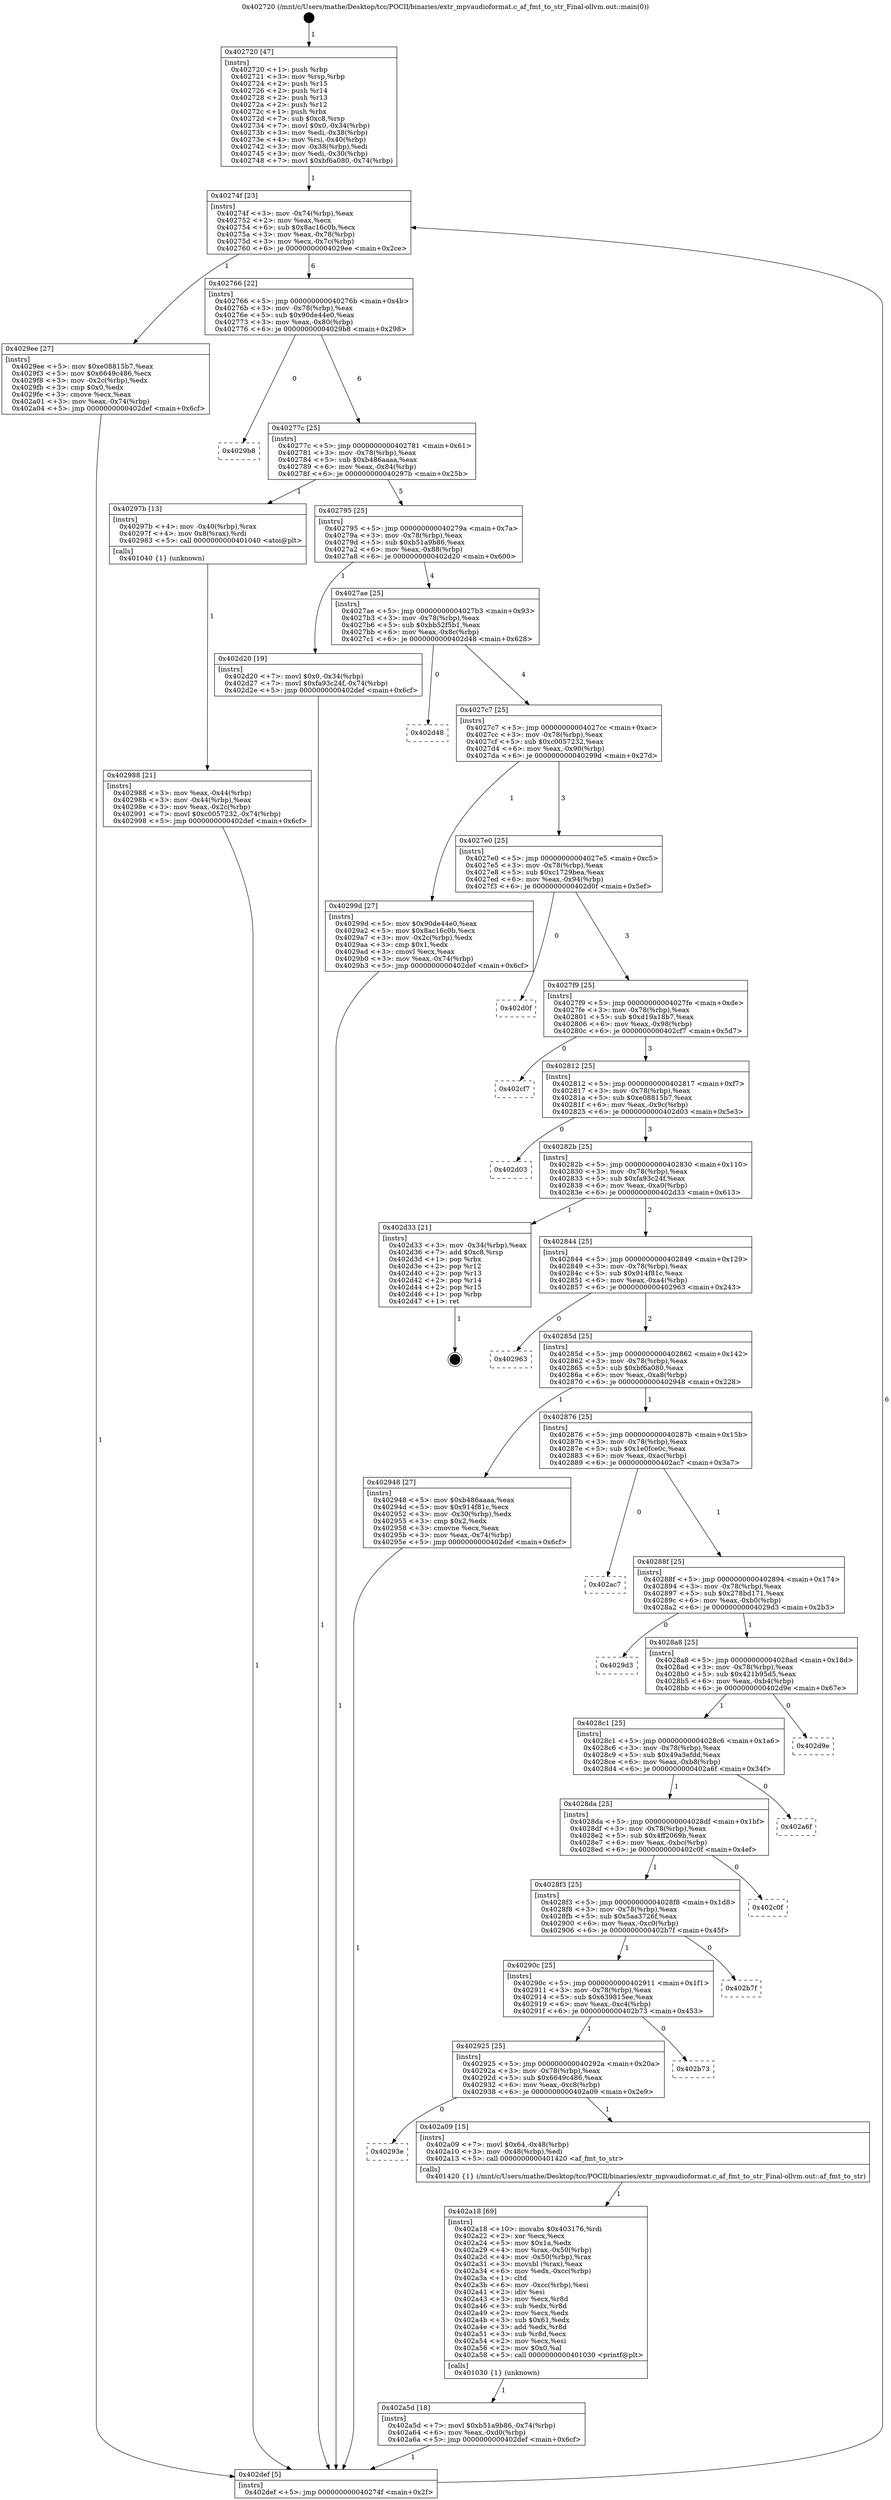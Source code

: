 digraph "0x402720" {
  label = "0x402720 (/mnt/c/Users/mathe/Desktop/tcc/POCII/binaries/extr_mpvaudioformat.c_af_fmt_to_str_Final-ollvm.out::main(0))"
  labelloc = "t"
  node[shape=record]

  Entry [label="",width=0.3,height=0.3,shape=circle,fillcolor=black,style=filled]
  "0x40274f" [label="{
     0x40274f [23]\l
     | [instrs]\l
     &nbsp;&nbsp;0x40274f \<+3\>: mov -0x74(%rbp),%eax\l
     &nbsp;&nbsp;0x402752 \<+2\>: mov %eax,%ecx\l
     &nbsp;&nbsp;0x402754 \<+6\>: sub $0x8ac16c0b,%ecx\l
     &nbsp;&nbsp;0x40275a \<+3\>: mov %eax,-0x78(%rbp)\l
     &nbsp;&nbsp;0x40275d \<+3\>: mov %ecx,-0x7c(%rbp)\l
     &nbsp;&nbsp;0x402760 \<+6\>: je 00000000004029ee \<main+0x2ce\>\l
  }"]
  "0x4029ee" [label="{
     0x4029ee [27]\l
     | [instrs]\l
     &nbsp;&nbsp;0x4029ee \<+5\>: mov $0xe08815b7,%eax\l
     &nbsp;&nbsp;0x4029f3 \<+5\>: mov $0x6649c486,%ecx\l
     &nbsp;&nbsp;0x4029f8 \<+3\>: mov -0x2c(%rbp),%edx\l
     &nbsp;&nbsp;0x4029fb \<+3\>: cmp $0x0,%edx\l
     &nbsp;&nbsp;0x4029fe \<+3\>: cmove %ecx,%eax\l
     &nbsp;&nbsp;0x402a01 \<+3\>: mov %eax,-0x74(%rbp)\l
     &nbsp;&nbsp;0x402a04 \<+5\>: jmp 0000000000402def \<main+0x6cf\>\l
  }"]
  "0x402766" [label="{
     0x402766 [22]\l
     | [instrs]\l
     &nbsp;&nbsp;0x402766 \<+5\>: jmp 000000000040276b \<main+0x4b\>\l
     &nbsp;&nbsp;0x40276b \<+3\>: mov -0x78(%rbp),%eax\l
     &nbsp;&nbsp;0x40276e \<+5\>: sub $0x90de44e0,%eax\l
     &nbsp;&nbsp;0x402773 \<+3\>: mov %eax,-0x80(%rbp)\l
     &nbsp;&nbsp;0x402776 \<+6\>: je 00000000004029b8 \<main+0x298\>\l
  }"]
  Exit [label="",width=0.3,height=0.3,shape=circle,fillcolor=black,style=filled,peripheries=2]
  "0x4029b8" [label="{
     0x4029b8\l
  }", style=dashed]
  "0x40277c" [label="{
     0x40277c [25]\l
     | [instrs]\l
     &nbsp;&nbsp;0x40277c \<+5\>: jmp 0000000000402781 \<main+0x61\>\l
     &nbsp;&nbsp;0x402781 \<+3\>: mov -0x78(%rbp),%eax\l
     &nbsp;&nbsp;0x402784 \<+5\>: sub $0xb486aaaa,%eax\l
     &nbsp;&nbsp;0x402789 \<+6\>: mov %eax,-0x84(%rbp)\l
     &nbsp;&nbsp;0x40278f \<+6\>: je 000000000040297b \<main+0x25b\>\l
  }"]
  "0x402a5d" [label="{
     0x402a5d [18]\l
     | [instrs]\l
     &nbsp;&nbsp;0x402a5d \<+7\>: movl $0xb51a9b86,-0x74(%rbp)\l
     &nbsp;&nbsp;0x402a64 \<+6\>: mov %eax,-0xd0(%rbp)\l
     &nbsp;&nbsp;0x402a6a \<+5\>: jmp 0000000000402def \<main+0x6cf\>\l
  }"]
  "0x40297b" [label="{
     0x40297b [13]\l
     | [instrs]\l
     &nbsp;&nbsp;0x40297b \<+4\>: mov -0x40(%rbp),%rax\l
     &nbsp;&nbsp;0x40297f \<+4\>: mov 0x8(%rax),%rdi\l
     &nbsp;&nbsp;0x402983 \<+5\>: call 0000000000401040 \<atoi@plt\>\l
     | [calls]\l
     &nbsp;&nbsp;0x401040 \{1\} (unknown)\l
  }"]
  "0x402795" [label="{
     0x402795 [25]\l
     | [instrs]\l
     &nbsp;&nbsp;0x402795 \<+5\>: jmp 000000000040279a \<main+0x7a\>\l
     &nbsp;&nbsp;0x40279a \<+3\>: mov -0x78(%rbp),%eax\l
     &nbsp;&nbsp;0x40279d \<+5\>: sub $0xb51a9b86,%eax\l
     &nbsp;&nbsp;0x4027a2 \<+6\>: mov %eax,-0x88(%rbp)\l
     &nbsp;&nbsp;0x4027a8 \<+6\>: je 0000000000402d20 \<main+0x600\>\l
  }"]
  "0x402a18" [label="{
     0x402a18 [69]\l
     | [instrs]\l
     &nbsp;&nbsp;0x402a18 \<+10\>: movabs $0x403176,%rdi\l
     &nbsp;&nbsp;0x402a22 \<+2\>: xor %ecx,%ecx\l
     &nbsp;&nbsp;0x402a24 \<+5\>: mov $0x1a,%edx\l
     &nbsp;&nbsp;0x402a29 \<+4\>: mov %rax,-0x50(%rbp)\l
     &nbsp;&nbsp;0x402a2d \<+4\>: mov -0x50(%rbp),%rax\l
     &nbsp;&nbsp;0x402a31 \<+3\>: movsbl (%rax),%eax\l
     &nbsp;&nbsp;0x402a34 \<+6\>: mov %edx,-0xcc(%rbp)\l
     &nbsp;&nbsp;0x402a3a \<+1\>: cltd\l
     &nbsp;&nbsp;0x402a3b \<+6\>: mov -0xcc(%rbp),%esi\l
     &nbsp;&nbsp;0x402a41 \<+2\>: idiv %esi\l
     &nbsp;&nbsp;0x402a43 \<+3\>: mov %ecx,%r8d\l
     &nbsp;&nbsp;0x402a46 \<+3\>: sub %edx,%r8d\l
     &nbsp;&nbsp;0x402a49 \<+2\>: mov %ecx,%edx\l
     &nbsp;&nbsp;0x402a4b \<+3\>: sub $0x61,%edx\l
     &nbsp;&nbsp;0x402a4e \<+3\>: add %edx,%r8d\l
     &nbsp;&nbsp;0x402a51 \<+3\>: sub %r8d,%ecx\l
     &nbsp;&nbsp;0x402a54 \<+2\>: mov %ecx,%esi\l
     &nbsp;&nbsp;0x402a56 \<+2\>: mov $0x0,%al\l
     &nbsp;&nbsp;0x402a58 \<+5\>: call 0000000000401030 \<printf@plt\>\l
     | [calls]\l
     &nbsp;&nbsp;0x401030 \{1\} (unknown)\l
  }"]
  "0x402d20" [label="{
     0x402d20 [19]\l
     | [instrs]\l
     &nbsp;&nbsp;0x402d20 \<+7\>: movl $0x0,-0x34(%rbp)\l
     &nbsp;&nbsp;0x402d27 \<+7\>: movl $0xfa93c24f,-0x74(%rbp)\l
     &nbsp;&nbsp;0x402d2e \<+5\>: jmp 0000000000402def \<main+0x6cf\>\l
  }"]
  "0x4027ae" [label="{
     0x4027ae [25]\l
     | [instrs]\l
     &nbsp;&nbsp;0x4027ae \<+5\>: jmp 00000000004027b3 \<main+0x93\>\l
     &nbsp;&nbsp;0x4027b3 \<+3\>: mov -0x78(%rbp),%eax\l
     &nbsp;&nbsp;0x4027b6 \<+5\>: sub $0xbb52f5b1,%eax\l
     &nbsp;&nbsp;0x4027bb \<+6\>: mov %eax,-0x8c(%rbp)\l
     &nbsp;&nbsp;0x4027c1 \<+6\>: je 0000000000402d48 \<main+0x628\>\l
  }"]
  "0x40293e" [label="{
     0x40293e\l
  }", style=dashed]
  "0x402d48" [label="{
     0x402d48\l
  }", style=dashed]
  "0x4027c7" [label="{
     0x4027c7 [25]\l
     | [instrs]\l
     &nbsp;&nbsp;0x4027c7 \<+5\>: jmp 00000000004027cc \<main+0xac\>\l
     &nbsp;&nbsp;0x4027cc \<+3\>: mov -0x78(%rbp),%eax\l
     &nbsp;&nbsp;0x4027cf \<+5\>: sub $0xc0057232,%eax\l
     &nbsp;&nbsp;0x4027d4 \<+6\>: mov %eax,-0x90(%rbp)\l
     &nbsp;&nbsp;0x4027da \<+6\>: je 000000000040299d \<main+0x27d\>\l
  }"]
  "0x402a09" [label="{
     0x402a09 [15]\l
     | [instrs]\l
     &nbsp;&nbsp;0x402a09 \<+7\>: movl $0x64,-0x48(%rbp)\l
     &nbsp;&nbsp;0x402a10 \<+3\>: mov -0x48(%rbp),%edi\l
     &nbsp;&nbsp;0x402a13 \<+5\>: call 0000000000401420 \<af_fmt_to_str\>\l
     | [calls]\l
     &nbsp;&nbsp;0x401420 \{1\} (/mnt/c/Users/mathe/Desktop/tcc/POCII/binaries/extr_mpvaudioformat.c_af_fmt_to_str_Final-ollvm.out::af_fmt_to_str)\l
  }"]
  "0x40299d" [label="{
     0x40299d [27]\l
     | [instrs]\l
     &nbsp;&nbsp;0x40299d \<+5\>: mov $0x90de44e0,%eax\l
     &nbsp;&nbsp;0x4029a2 \<+5\>: mov $0x8ac16c0b,%ecx\l
     &nbsp;&nbsp;0x4029a7 \<+3\>: mov -0x2c(%rbp),%edx\l
     &nbsp;&nbsp;0x4029aa \<+3\>: cmp $0x1,%edx\l
     &nbsp;&nbsp;0x4029ad \<+3\>: cmovl %ecx,%eax\l
     &nbsp;&nbsp;0x4029b0 \<+3\>: mov %eax,-0x74(%rbp)\l
     &nbsp;&nbsp;0x4029b3 \<+5\>: jmp 0000000000402def \<main+0x6cf\>\l
  }"]
  "0x4027e0" [label="{
     0x4027e0 [25]\l
     | [instrs]\l
     &nbsp;&nbsp;0x4027e0 \<+5\>: jmp 00000000004027e5 \<main+0xc5\>\l
     &nbsp;&nbsp;0x4027e5 \<+3\>: mov -0x78(%rbp),%eax\l
     &nbsp;&nbsp;0x4027e8 \<+5\>: sub $0xc1729bea,%eax\l
     &nbsp;&nbsp;0x4027ed \<+6\>: mov %eax,-0x94(%rbp)\l
     &nbsp;&nbsp;0x4027f3 \<+6\>: je 0000000000402d0f \<main+0x5ef\>\l
  }"]
  "0x402925" [label="{
     0x402925 [25]\l
     | [instrs]\l
     &nbsp;&nbsp;0x402925 \<+5\>: jmp 000000000040292a \<main+0x20a\>\l
     &nbsp;&nbsp;0x40292a \<+3\>: mov -0x78(%rbp),%eax\l
     &nbsp;&nbsp;0x40292d \<+5\>: sub $0x6649c486,%eax\l
     &nbsp;&nbsp;0x402932 \<+6\>: mov %eax,-0xc8(%rbp)\l
     &nbsp;&nbsp;0x402938 \<+6\>: je 0000000000402a09 \<main+0x2e9\>\l
  }"]
  "0x402d0f" [label="{
     0x402d0f\l
  }", style=dashed]
  "0x4027f9" [label="{
     0x4027f9 [25]\l
     | [instrs]\l
     &nbsp;&nbsp;0x4027f9 \<+5\>: jmp 00000000004027fe \<main+0xde\>\l
     &nbsp;&nbsp;0x4027fe \<+3\>: mov -0x78(%rbp),%eax\l
     &nbsp;&nbsp;0x402801 \<+5\>: sub $0xd19a18b7,%eax\l
     &nbsp;&nbsp;0x402806 \<+6\>: mov %eax,-0x98(%rbp)\l
     &nbsp;&nbsp;0x40280c \<+6\>: je 0000000000402cf7 \<main+0x5d7\>\l
  }"]
  "0x402b73" [label="{
     0x402b73\l
  }", style=dashed]
  "0x402cf7" [label="{
     0x402cf7\l
  }", style=dashed]
  "0x402812" [label="{
     0x402812 [25]\l
     | [instrs]\l
     &nbsp;&nbsp;0x402812 \<+5\>: jmp 0000000000402817 \<main+0xf7\>\l
     &nbsp;&nbsp;0x402817 \<+3\>: mov -0x78(%rbp),%eax\l
     &nbsp;&nbsp;0x40281a \<+5\>: sub $0xe08815b7,%eax\l
     &nbsp;&nbsp;0x40281f \<+6\>: mov %eax,-0x9c(%rbp)\l
     &nbsp;&nbsp;0x402825 \<+6\>: je 0000000000402d03 \<main+0x5e3\>\l
  }"]
  "0x40290c" [label="{
     0x40290c [25]\l
     | [instrs]\l
     &nbsp;&nbsp;0x40290c \<+5\>: jmp 0000000000402911 \<main+0x1f1\>\l
     &nbsp;&nbsp;0x402911 \<+3\>: mov -0x78(%rbp),%eax\l
     &nbsp;&nbsp;0x402914 \<+5\>: sub $0x639815ee,%eax\l
     &nbsp;&nbsp;0x402919 \<+6\>: mov %eax,-0xc4(%rbp)\l
     &nbsp;&nbsp;0x40291f \<+6\>: je 0000000000402b73 \<main+0x453\>\l
  }"]
  "0x402d03" [label="{
     0x402d03\l
  }", style=dashed]
  "0x40282b" [label="{
     0x40282b [25]\l
     | [instrs]\l
     &nbsp;&nbsp;0x40282b \<+5\>: jmp 0000000000402830 \<main+0x110\>\l
     &nbsp;&nbsp;0x402830 \<+3\>: mov -0x78(%rbp),%eax\l
     &nbsp;&nbsp;0x402833 \<+5\>: sub $0xfa93c24f,%eax\l
     &nbsp;&nbsp;0x402838 \<+6\>: mov %eax,-0xa0(%rbp)\l
     &nbsp;&nbsp;0x40283e \<+6\>: je 0000000000402d33 \<main+0x613\>\l
  }"]
  "0x402b7f" [label="{
     0x402b7f\l
  }", style=dashed]
  "0x402d33" [label="{
     0x402d33 [21]\l
     | [instrs]\l
     &nbsp;&nbsp;0x402d33 \<+3\>: mov -0x34(%rbp),%eax\l
     &nbsp;&nbsp;0x402d36 \<+7\>: add $0xc8,%rsp\l
     &nbsp;&nbsp;0x402d3d \<+1\>: pop %rbx\l
     &nbsp;&nbsp;0x402d3e \<+2\>: pop %r12\l
     &nbsp;&nbsp;0x402d40 \<+2\>: pop %r13\l
     &nbsp;&nbsp;0x402d42 \<+2\>: pop %r14\l
     &nbsp;&nbsp;0x402d44 \<+2\>: pop %r15\l
     &nbsp;&nbsp;0x402d46 \<+1\>: pop %rbp\l
     &nbsp;&nbsp;0x402d47 \<+1\>: ret\l
  }"]
  "0x402844" [label="{
     0x402844 [25]\l
     | [instrs]\l
     &nbsp;&nbsp;0x402844 \<+5\>: jmp 0000000000402849 \<main+0x129\>\l
     &nbsp;&nbsp;0x402849 \<+3\>: mov -0x78(%rbp),%eax\l
     &nbsp;&nbsp;0x40284c \<+5\>: sub $0x914f81c,%eax\l
     &nbsp;&nbsp;0x402851 \<+6\>: mov %eax,-0xa4(%rbp)\l
     &nbsp;&nbsp;0x402857 \<+6\>: je 0000000000402963 \<main+0x243\>\l
  }"]
  "0x4028f3" [label="{
     0x4028f3 [25]\l
     | [instrs]\l
     &nbsp;&nbsp;0x4028f3 \<+5\>: jmp 00000000004028f8 \<main+0x1d8\>\l
     &nbsp;&nbsp;0x4028f8 \<+3\>: mov -0x78(%rbp),%eax\l
     &nbsp;&nbsp;0x4028fb \<+5\>: sub $0x5aa3726f,%eax\l
     &nbsp;&nbsp;0x402900 \<+6\>: mov %eax,-0xc0(%rbp)\l
     &nbsp;&nbsp;0x402906 \<+6\>: je 0000000000402b7f \<main+0x45f\>\l
  }"]
  "0x402963" [label="{
     0x402963\l
  }", style=dashed]
  "0x40285d" [label="{
     0x40285d [25]\l
     | [instrs]\l
     &nbsp;&nbsp;0x40285d \<+5\>: jmp 0000000000402862 \<main+0x142\>\l
     &nbsp;&nbsp;0x402862 \<+3\>: mov -0x78(%rbp),%eax\l
     &nbsp;&nbsp;0x402865 \<+5\>: sub $0xbf6a080,%eax\l
     &nbsp;&nbsp;0x40286a \<+6\>: mov %eax,-0xa8(%rbp)\l
     &nbsp;&nbsp;0x402870 \<+6\>: je 0000000000402948 \<main+0x228\>\l
  }"]
  "0x402c0f" [label="{
     0x402c0f\l
  }", style=dashed]
  "0x402948" [label="{
     0x402948 [27]\l
     | [instrs]\l
     &nbsp;&nbsp;0x402948 \<+5\>: mov $0xb486aaaa,%eax\l
     &nbsp;&nbsp;0x40294d \<+5\>: mov $0x914f81c,%ecx\l
     &nbsp;&nbsp;0x402952 \<+3\>: mov -0x30(%rbp),%edx\l
     &nbsp;&nbsp;0x402955 \<+3\>: cmp $0x2,%edx\l
     &nbsp;&nbsp;0x402958 \<+3\>: cmovne %ecx,%eax\l
     &nbsp;&nbsp;0x40295b \<+3\>: mov %eax,-0x74(%rbp)\l
     &nbsp;&nbsp;0x40295e \<+5\>: jmp 0000000000402def \<main+0x6cf\>\l
  }"]
  "0x402876" [label="{
     0x402876 [25]\l
     | [instrs]\l
     &nbsp;&nbsp;0x402876 \<+5\>: jmp 000000000040287b \<main+0x15b\>\l
     &nbsp;&nbsp;0x40287b \<+3\>: mov -0x78(%rbp),%eax\l
     &nbsp;&nbsp;0x40287e \<+5\>: sub $0x1e0fce0c,%eax\l
     &nbsp;&nbsp;0x402883 \<+6\>: mov %eax,-0xac(%rbp)\l
     &nbsp;&nbsp;0x402889 \<+6\>: je 0000000000402ac7 \<main+0x3a7\>\l
  }"]
  "0x402def" [label="{
     0x402def [5]\l
     | [instrs]\l
     &nbsp;&nbsp;0x402def \<+5\>: jmp 000000000040274f \<main+0x2f\>\l
  }"]
  "0x402720" [label="{
     0x402720 [47]\l
     | [instrs]\l
     &nbsp;&nbsp;0x402720 \<+1\>: push %rbp\l
     &nbsp;&nbsp;0x402721 \<+3\>: mov %rsp,%rbp\l
     &nbsp;&nbsp;0x402724 \<+2\>: push %r15\l
     &nbsp;&nbsp;0x402726 \<+2\>: push %r14\l
     &nbsp;&nbsp;0x402728 \<+2\>: push %r13\l
     &nbsp;&nbsp;0x40272a \<+2\>: push %r12\l
     &nbsp;&nbsp;0x40272c \<+1\>: push %rbx\l
     &nbsp;&nbsp;0x40272d \<+7\>: sub $0xc8,%rsp\l
     &nbsp;&nbsp;0x402734 \<+7\>: movl $0x0,-0x34(%rbp)\l
     &nbsp;&nbsp;0x40273b \<+3\>: mov %edi,-0x38(%rbp)\l
     &nbsp;&nbsp;0x40273e \<+4\>: mov %rsi,-0x40(%rbp)\l
     &nbsp;&nbsp;0x402742 \<+3\>: mov -0x38(%rbp),%edi\l
     &nbsp;&nbsp;0x402745 \<+3\>: mov %edi,-0x30(%rbp)\l
     &nbsp;&nbsp;0x402748 \<+7\>: movl $0xbf6a080,-0x74(%rbp)\l
  }"]
  "0x402988" [label="{
     0x402988 [21]\l
     | [instrs]\l
     &nbsp;&nbsp;0x402988 \<+3\>: mov %eax,-0x44(%rbp)\l
     &nbsp;&nbsp;0x40298b \<+3\>: mov -0x44(%rbp),%eax\l
     &nbsp;&nbsp;0x40298e \<+3\>: mov %eax,-0x2c(%rbp)\l
     &nbsp;&nbsp;0x402991 \<+7\>: movl $0xc0057232,-0x74(%rbp)\l
     &nbsp;&nbsp;0x402998 \<+5\>: jmp 0000000000402def \<main+0x6cf\>\l
  }"]
  "0x4028da" [label="{
     0x4028da [25]\l
     | [instrs]\l
     &nbsp;&nbsp;0x4028da \<+5\>: jmp 00000000004028df \<main+0x1bf\>\l
     &nbsp;&nbsp;0x4028df \<+3\>: mov -0x78(%rbp),%eax\l
     &nbsp;&nbsp;0x4028e2 \<+5\>: sub $0x4ff2069b,%eax\l
     &nbsp;&nbsp;0x4028e7 \<+6\>: mov %eax,-0xbc(%rbp)\l
     &nbsp;&nbsp;0x4028ed \<+6\>: je 0000000000402c0f \<main+0x4ef\>\l
  }"]
  "0x402ac7" [label="{
     0x402ac7\l
  }", style=dashed]
  "0x40288f" [label="{
     0x40288f [25]\l
     | [instrs]\l
     &nbsp;&nbsp;0x40288f \<+5\>: jmp 0000000000402894 \<main+0x174\>\l
     &nbsp;&nbsp;0x402894 \<+3\>: mov -0x78(%rbp),%eax\l
     &nbsp;&nbsp;0x402897 \<+5\>: sub $0x278bd171,%eax\l
     &nbsp;&nbsp;0x40289c \<+6\>: mov %eax,-0xb0(%rbp)\l
     &nbsp;&nbsp;0x4028a2 \<+6\>: je 00000000004029d3 \<main+0x2b3\>\l
  }"]
  "0x402a6f" [label="{
     0x402a6f\l
  }", style=dashed]
  "0x4029d3" [label="{
     0x4029d3\l
  }", style=dashed]
  "0x4028a8" [label="{
     0x4028a8 [25]\l
     | [instrs]\l
     &nbsp;&nbsp;0x4028a8 \<+5\>: jmp 00000000004028ad \<main+0x18d\>\l
     &nbsp;&nbsp;0x4028ad \<+3\>: mov -0x78(%rbp),%eax\l
     &nbsp;&nbsp;0x4028b0 \<+5\>: sub $0x421b95d5,%eax\l
     &nbsp;&nbsp;0x4028b5 \<+6\>: mov %eax,-0xb4(%rbp)\l
     &nbsp;&nbsp;0x4028bb \<+6\>: je 0000000000402d9e \<main+0x67e\>\l
  }"]
  "0x4028c1" [label="{
     0x4028c1 [25]\l
     | [instrs]\l
     &nbsp;&nbsp;0x4028c1 \<+5\>: jmp 00000000004028c6 \<main+0x1a6\>\l
     &nbsp;&nbsp;0x4028c6 \<+3\>: mov -0x78(%rbp),%eax\l
     &nbsp;&nbsp;0x4028c9 \<+5\>: sub $0x49a3efdd,%eax\l
     &nbsp;&nbsp;0x4028ce \<+6\>: mov %eax,-0xb8(%rbp)\l
     &nbsp;&nbsp;0x4028d4 \<+6\>: je 0000000000402a6f \<main+0x34f\>\l
  }"]
  "0x402d9e" [label="{
     0x402d9e\l
  }", style=dashed]
  Entry -> "0x402720" [label=" 1"]
  "0x40274f" -> "0x4029ee" [label=" 1"]
  "0x40274f" -> "0x402766" [label=" 6"]
  "0x402d33" -> Exit [label=" 1"]
  "0x402766" -> "0x4029b8" [label=" 0"]
  "0x402766" -> "0x40277c" [label=" 6"]
  "0x402d20" -> "0x402def" [label=" 1"]
  "0x40277c" -> "0x40297b" [label=" 1"]
  "0x40277c" -> "0x402795" [label=" 5"]
  "0x402a5d" -> "0x402def" [label=" 1"]
  "0x402795" -> "0x402d20" [label=" 1"]
  "0x402795" -> "0x4027ae" [label=" 4"]
  "0x402a18" -> "0x402a5d" [label=" 1"]
  "0x4027ae" -> "0x402d48" [label=" 0"]
  "0x4027ae" -> "0x4027c7" [label=" 4"]
  "0x402a09" -> "0x402a18" [label=" 1"]
  "0x4027c7" -> "0x40299d" [label=" 1"]
  "0x4027c7" -> "0x4027e0" [label=" 3"]
  "0x402925" -> "0x40293e" [label=" 0"]
  "0x4027e0" -> "0x402d0f" [label=" 0"]
  "0x4027e0" -> "0x4027f9" [label=" 3"]
  "0x402925" -> "0x402a09" [label=" 1"]
  "0x4027f9" -> "0x402cf7" [label=" 0"]
  "0x4027f9" -> "0x402812" [label=" 3"]
  "0x40290c" -> "0x402925" [label=" 1"]
  "0x402812" -> "0x402d03" [label=" 0"]
  "0x402812" -> "0x40282b" [label=" 3"]
  "0x40290c" -> "0x402b73" [label=" 0"]
  "0x40282b" -> "0x402d33" [label=" 1"]
  "0x40282b" -> "0x402844" [label=" 2"]
  "0x4028f3" -> "0x40290c" [label=" 1"]
  "0x402844" -> "0x402963" [label=" 0"]
  "0x402844" -> "0x40285d" [label=" 2"]
  "0x4028f3" -> "0x402b7f" [label=" 0"]
  "0x40285d" -> "0x402948" [label=" 1"]
  "0x40285d" -> "0x402876" [label=" 1"]
  "0x402948" -> "0x402def" [label=" 1"]
  "0x402720" -> "0x40274f" [label=" 1"]
  "0x402def" -> "0x40274f" [label=" 6"]
  "0x40297b" -> "0x402988" [label=" 1"]
  "0x402988" -> "0x402def" [label=" 1"]
  "0x40299d" -> "0x402def" [label=" 1"]
  "0x4029ee" -> "0x402def" [label=" 1"]
  "0x4028da" -> "0x4028f3" [label=" 1"]
  "0x402876" -> "0x402ac7" [label=" 0"]
  "0x402876" -> "0x40288f" [label=" 1"]
  "0x4028da" -> "0x402c0f" [label=" 0"]
  "0x40288f" -> "0x4029d3" [label=" 0"]
  "0x40288f" -> "0x4028a8" [label=" 1"]
  "0x4028c1" -> "0x4028da" [label=" 1"]
  "0x4028a8" -> "0x402d9e" [label=" 0"]
  "0x4028a8" -> "0x4028c1" [label=" 1"]
  "0x4028c1" -> "0x402a6f" [label=" 0"]
}
